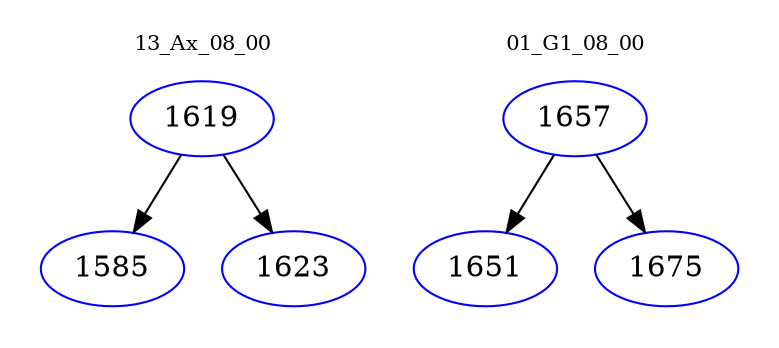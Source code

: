digraph{
subgraph cluster_0 {
color = white
label = "13_Ax_08_00";
fontsize=10;
T0_1619 [label="1619", color="blue"]
T0_1619 -> T0_1585 [color="black"]
T0_1585 [label="1585", color="blue"]
T0_1619 -> T0_1623 [color="black"]
T0_1623 [label="1623", color="blue"]
}
subgraph cluster_1 {
color = white
label = "01_G1_08_00";
fontsize=10;
T1_1657 [label="1657", color="blue"]
T1_1657 -> T1_1651 [color="black"]
T1_1651 [label="1651", color="blue"]
T1_1657 -> T1_1675 [color="black"]
T1_1675 [label="1675", color="blue"]
}
}
